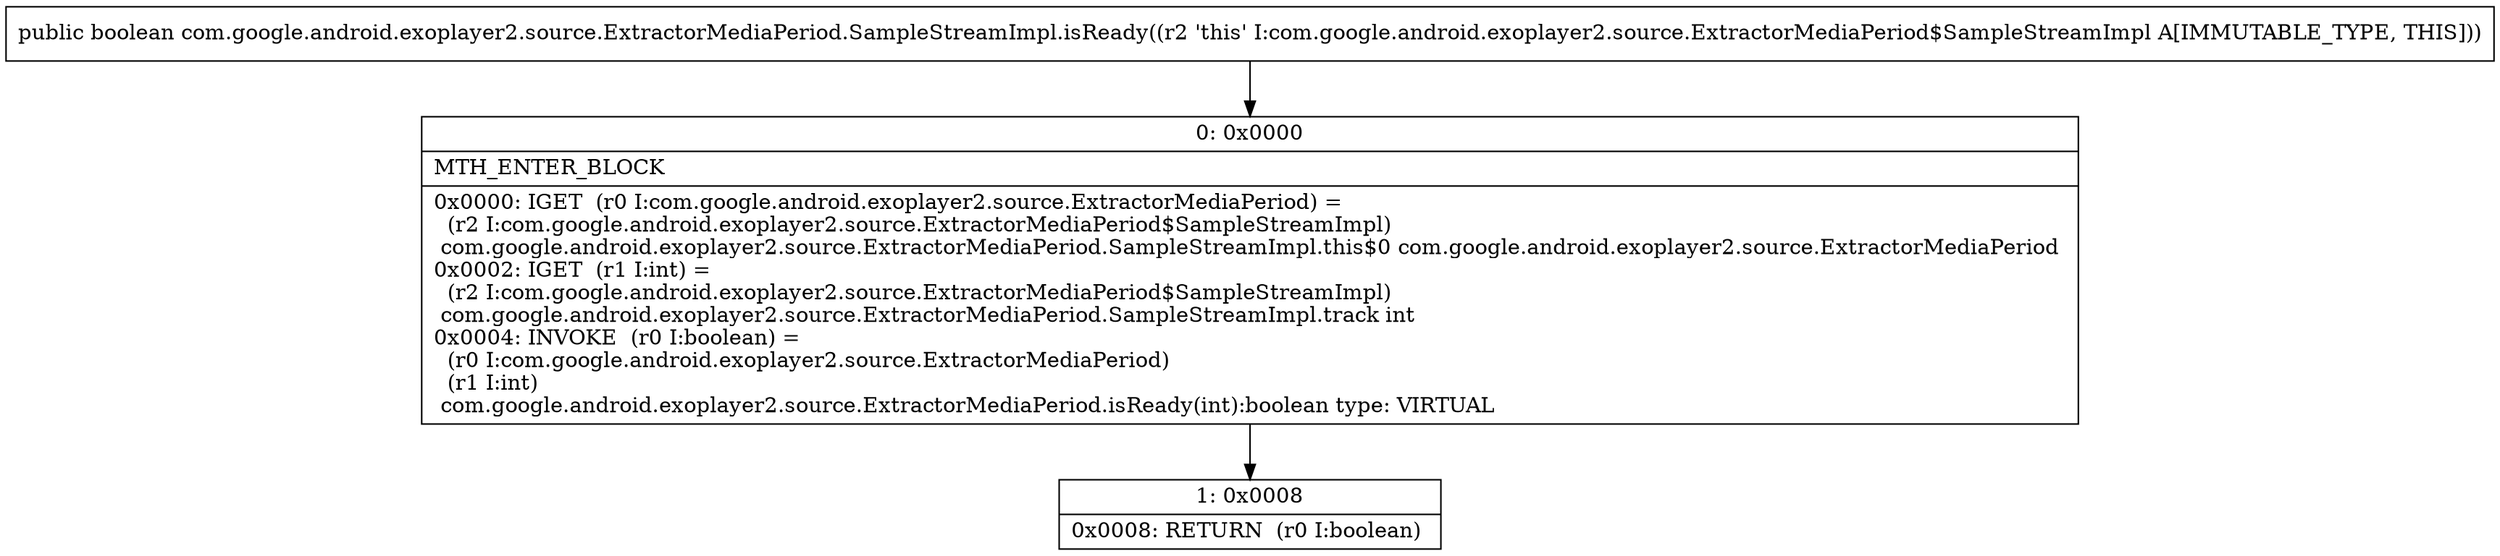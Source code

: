 digraph "CFG forcom.google.android.exoplayer2.source.ExtractorMediaPeriod.SampleStreamImpl.isReady()Z" {
Node_0 [shape=record,label="{0\:\ 0x0000|MTH_ENTER_BLOCK\l|0x0000: IGET  (r0 I:com.google.android.exoplayer2.source.ExtractorMediaPeriod) = \l  (r2 I:com.google.android.exoplayer2.source.ExtractorMediaPeriod$SampleStreamImpl)\l com.google.android.exoplayer2.source.ExtractorMediaPeriod.SampleStreamImpl.this$0 com.google.android.exoplayer2.source.ExtractorMediaPeriod \l0x0002: IGET  (r1 I:int) = \l  (r2 I:com.google.android.exoplayer2.source.ExtractorMediaPeriod$SampleStreamImpl)\l com.google.android.exoplayer2.source.ExtractorMediaPeriod.SampleStreamImpl.track int \l0x0004: INVOKE  (r0 I:boolean) = \l  (r0 I:com.google.android.exoplayer2.source.ExtractorMediaPeriod)\l  (r1 I:int)\l com.google.android.exoplayer2.source.ExtractorMediaPeriod.isReady(int):boolean type: VIRTUAL \l}"];
Node_1 [shape=record,label="{1\:\ 0x0008|0x0008: RETURN  (r0 I:boolean) \l}"];
MethodNode[shape=record,label="{public boolean com.google.android.exoplayer2.source.ExtractorMediaPeriod.SampleStreamImpl.isReady((r2 'this' I:com.google.android.exoplayer2.source.ExtractorMediaPeriod$SampleStreamImpl A[IMMUTABLE_TYPE, THIS])) }"];
MethodNode -> Node_0;
Node_0 -> Node_1;
}

